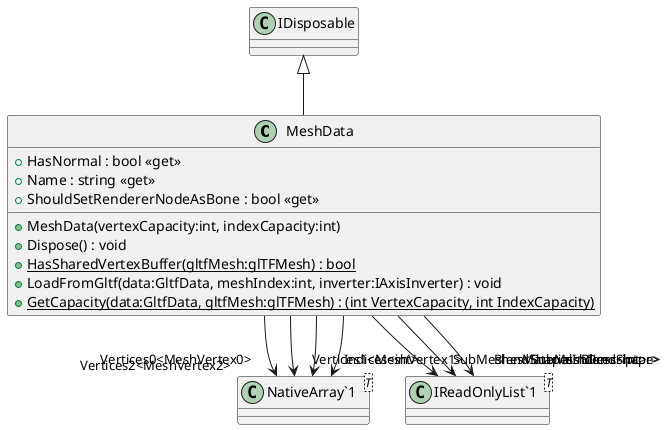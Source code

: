 @startuml
class MeshData {
    + HasNormal : bool <<get>>
    + Name : string <<get>>
    + ShouldSetRendererNodeAsBone : bool <<get>>
    + MeshData(vertexCapacity:int, indexCapacity:int)
    + Dispose() : void
    + {static} HasSharedVertexBuffer(gltfMesh:glTFMesh) : bool
    + LoadFromGltf(data:GltfData, meshIndex:int, inverter:IAxisInverter) : void
    + {static} GetCapacity(data:GltfData, gltfMesh:glTFMesh) : (int VertexCapacity, int IndexCapacity)
}
class "NativeArray`1"<T> {
}
class "IReadOnlyList`1"<T> {
}
IDisposable <|-- MeshData
MeshData --> "Vertices0<MeshVertex0>" "NativeArray`1"
MeshData --> "Vertices1<MeshVertex1>" "NativeArray`1"
MeshData --> "Vertices2<MeshVertex2>" "NativeArray`1"
MeshData --> "Indices<int>" "NativeArray`1"
MeshData --> "SubMeshes<SubMeshDescriptor>" "IReadOnlyList`1"
MeshData --> "MaterialIndices<int>" "IReadOnlyList`1"
MeshData --> "BlendShapes<BlendShape>" "IReadOnlyList`1"
@enduml
